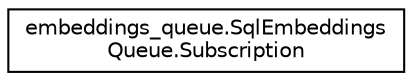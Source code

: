 digraph "Graphical Class Hierarchy"
{
 // LATEX_PDF_SIZE
  edge [fontname="Helvetica",fontsize="10",labelfontname="Helvetica",labelfontsize="10"];
  node [fontname="Helvetica",fontsize="10",shape=record];
  rankdir="LR";
  Node0 [label="embeddings_queue.SqlEmbeddings\lQueue.Subscription",height=0.2,width=0.4,color="black", fillcolor="white", style="filled",URL="$classembeddings__queue_1_1SqlEmbeddingsQueue_1_1Subscription.html",tooltip=" "];
}
